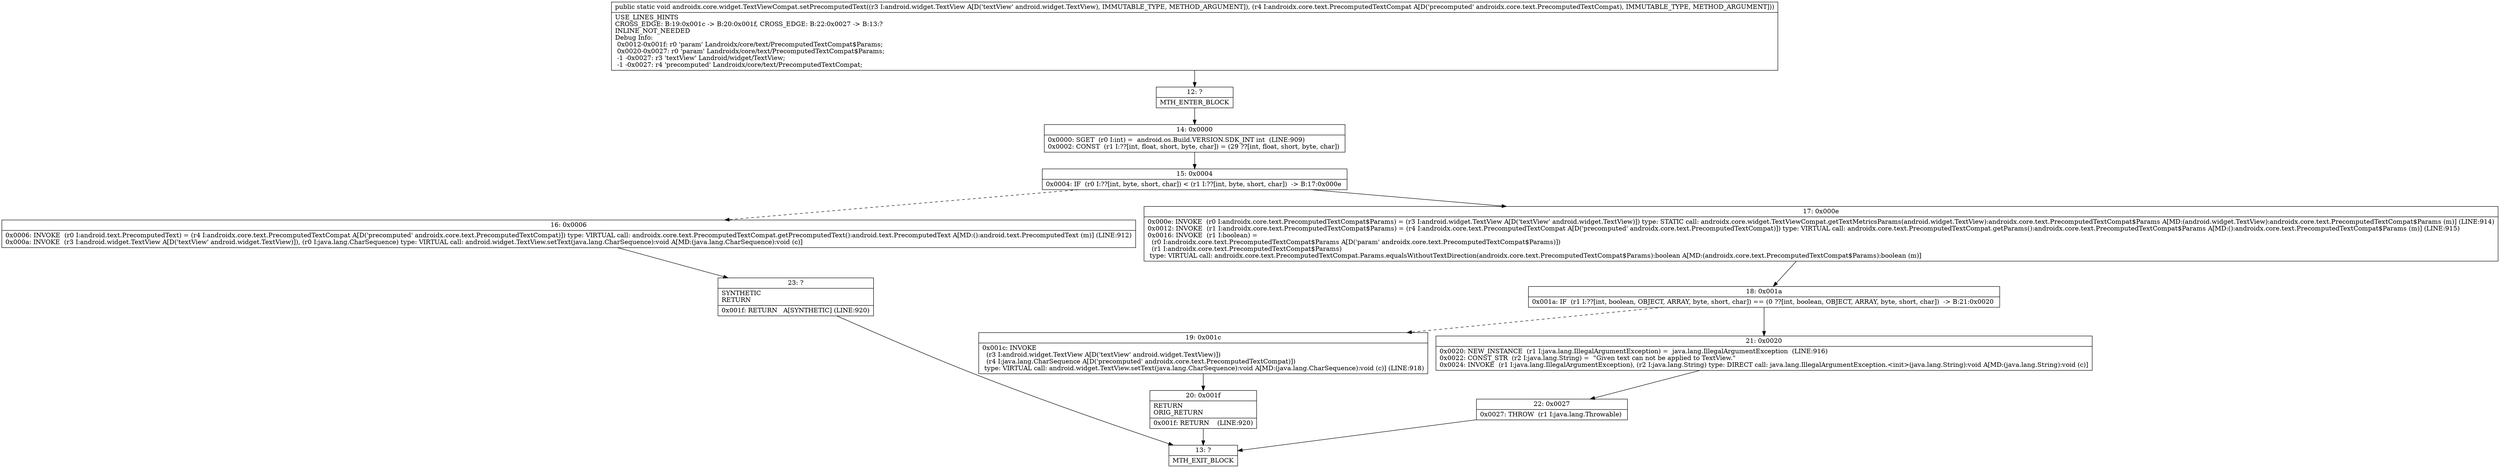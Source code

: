 digraph "CFG forandroidx.core.widget.TextViewCompat.setPrecomputedText(Landroid\/widget\/TextView;Landroidx\/core\/text\/PrecomputedTextCompat;)V" {
Node_12 [shape=record,label="{12\:\ ?|MTH_ENTER_BLOCK\l}"];
Node_14 [shape=record,label="{14\:\ 0x0000|0x0000: SGET  (r0 I:int) =  android.os.Build.VERSION.SDK_INT int  (LINE:909)\l0x0002: CONST  (r1 I:??[int, float, short, byte, char]) = (29 ??[int, float, short, byte, char]) \l}"];
Node_15 [shape=record,label="{15\:\ 0x0004|0x0004: IF  (r0 I:??[int, byte, short, char]) \< (r1 I:??[int, byte, short, char])  \-\> B:17:0x000e \l}"];
Node_16 [shape=record,label="{16\:\ 0x0006|0x0006: INVOKE  (r0 I:android.text.PrecomputedText) = (r4 I:androidx.core.text.PrecomputedTextCompat A[D('precomputed' androidx.core.text.PrecomputedTextCompat)]) type: VIRTUAL call: androidx.core.text.PrecomputedTextCompat.getPrecomputedText():android.text.PrecomputedText A[MD:():android.text.PrecomputedText (m)] (LINE:912)\l0x000a: INVOKE  (r3 I:android.widget.TextView A[D('textView' android.widget.TextView)]), (r0 I:java.lang.CharSequence) type: VIRTUAL call: android.widget.TextView.setText(java.lang.CharSequence):void A[MD:(java.lang.CharSequence):void (c)]\l}"];
Node_23 [shape=record,label="{23\:\ ?|SYNTHETIC\lRETURN\l|0x001f: RETURN   A[SYNTHETIC] (LINE:920)\l}"];
Node_13 [shape=record,label="{13\:\ ?|MTH_EXIT_BLOCK\l}"];
Node_17 [shape=record,label="{17\:\ 0x000e|0x000e: INVOKE  (r0 I:androidx.core.text.PrecomputedTextCompat$Params) = (r3 I:android.widget.TextView A[D('textView' android.widget.TextView)]) type: STATIC call: androidx.core.widget.TextViewCompat.getTextMetricsParams(android.widget.TextView):androidx.core.text.PrecomputedTextCompat$Params A[MD:(android.widget.TextView):androidx.core.text.PrecomputedTextCompat$Params (m)] (LINE:914)\l0x0012: INVOKE  (r1 I:androidx.core.text.PrecomputedTextCompat$Params) = (r4 I:androidx.core.text.PrecomputedTextCompat A[D('precomputed' androidx.core.text.PrecomputedTextCompat)]) type: VIRTUAL call: androidx.core.text.PrecomputedTextCompat.getParams():androidx.core.text.PrecomputedTextCompat$Params A[MD:():androidx.core.text.PrecomputedTextCompat$Params (m)] (LINE:915)\l0x0016: INVOKE  (r1 I:boolean) = \l  (r0 I:androidx.core.text.PrecomputedTextCompat$Params A[D('param' androidx.core.text.PrecomputedTextCompat$Params)])\l  (r1 I:androidx.core.text.PrecomputedTextCompat$Params)\l type: VIRTUAL call: androidx.core.text.PrecomputedTextCompat.Params.equalsWithoutTextDirection(androidx.core.text.PrecomputedTextCompat$Params):boolean A[MD:(androidx.core.text.PrecomputedTextCompat$Params):boolean (m)]\l}"];
Node_18 [shape=record,label="{18\:\ 0x001a|0x001a: IF  (r1 I:??[int, boolean, OBJECT, ARRAY, byte, short, char]) == (0 ??[int, boolean, OBJECT, ARRAY, byte, short, char])  \-\> B:21:0x0020 \l}"];
Node_19 [shape=record,label="{19\:\ 0x001c|0x001c: INVOKE  \l  (r3 I:android.widget.TextView A[D('textView' android.widget.TextView)])\l  (r4 I:java.lang.CharSequence A[D('precomputed' androidx.core.text.PrecomputedTextCompat)])\l type: VIRTUAL call: android.widget.TextView.setText(java.lang.CharSequence):void A[MD:(java.lang.CharSequence):void (c)] (LINE:918)\l}"];
Node_20 [shape=record,label="{20\:\ 0x001f|RETURN\lORIG_RETURN\l|0x001f: RETURN    (LINE:920)\l}"];
Node_21 [shape=record,label="{21\:\ 0x0020|0x0020: NEW_INSTANCE  (r1 I:java.lang.IllegalArgumentException) =  java.lang.IllegalArgumentException  (LINE:916)\l0x0022: CONST_STR  (r2 I:java.lang.String) =  \"Given text can not be applied to TextView.\" \l0x0024: INVOKE  (r1 I:java.lang.IllegalArgumentException), (r2 I:java.lang.String) type: DIRECT call: java.lang.IllegalArgumentException.\<init\>(java.lang.String):void A[MD:(java.lang.String):void (c)]\l}"];
Node_22 [shape=record,label="{22\:\ 0x0027|0x0027: THROW  (r1 I:java.lang.Throwable) \l}"];
MethodNode[shape=record,label="{public static void androidx.core.widget.TextViewCompat.setPrecomputedText((r3 I:android.widget.TextView A[D('textView' android.widget.TextView), IMMUTABLE_TYPE, METHOD_ARGUMENT]), (r4 I:androidx.core.text.PrecomputedTextCompat A[D('precomputed' androidx.core.text.PrecomputedTextCompat), IMMUTABLE_TYPE, METHOD_ARGUMENT]))  | USE_LINES_HINTS\lCROSS_EDGE: B:19:0x001c \-\> B:20:0x001f, CROSS_EDGE: B:22:0x0027 \-\> B:13:?\lINLINE_NOT_NEEDED\lDebug Info:\l  0x0012\-0x001f: r0 'param' Landroidx\/core\/text\/PrecomputedTextCompat$Params;\l  0x0020\-0x0027: r0 'param' Landroidx\/core\/text\/PrecomputedTextCompat$Params;\l  \-1 \-0x0027: r3 'textView' Landroid\/widget\/TextView;\l  \-1 \-0x0027: r4 'precomputed' Landroidx\/core\/text\/PrecomputedTextCompat;\l}"];
MethodNode -> Node_12;Node_12 -> Node_14;
Node_14 -> Node_15;
Node_15 -> Node_16[style=dashed];
Node_15 -> Node_17;
Node_16 -> Node_23;
Node_23 -> Node_13;
Node_17 -> Node_18;
Node_18 -> Node_19[style=dashed];
Node_18 -> Node_21;
Node_19 -> Node_20;
Node_20 -> Node_13;
Node_21 -> Node_22;
Node_22 -> Node_13;
}

